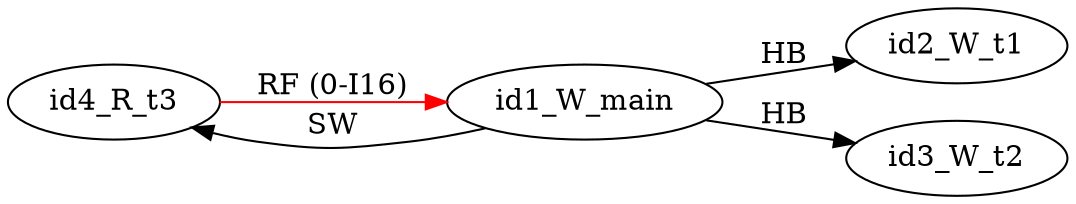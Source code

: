 digraph memory_model {
rankdir=LR;
splines=true; esep=0.5;
id4_R_t3 -> id1_W_main [label = "RF (0-I16)", color="red"];
id1_W_main -> id2_W_t1 [label = "HB", color="black"];
id1_W_main -> id3_W_t2 [label = "HB", color="black"];
id1_W_main -> id4_R_t3 [label = "SW", color="black"];
id1_W_main [pos="5.0,2!"]
id2_W_t1 [pos="0,0!"]
id3_W_t2 [pos="5,0!"]
id4_R_t3 [pos="10,0!"]
}